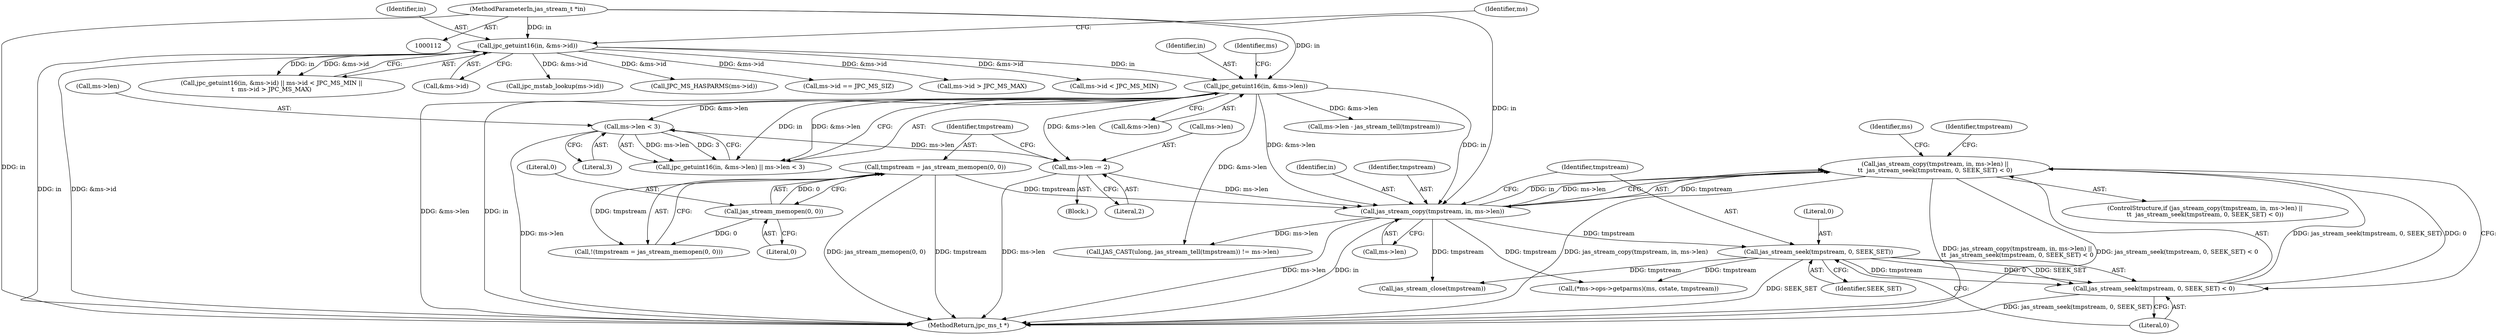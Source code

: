 digraph "0_jasper_d42b2388f7f8e0332c846675133acea151fc557a_34@API" {
"1000208" [label="(Call,jas_stream_copy(tmpstream, in, ms->len) ||\n\t\t  jas_stream_seek(tmpstream, 0, SEEK_SET) < 0)"];
"1000209" [label="(Call,jas_stream_copy(tmpstream, in, ms->len))"];
"1000197" [label="(Call,tmpstream = jas_stream_memopen(0, 0))"];
"1000199" [label="(Call,jas_stream_memopen(0, 0))"];
"1000174" [label="(Call,jpc_getuint16(in, &ms->len))"];
"1000130" [label="(Call,jpc_getuint16(in, &ms->id))"];
"1000113" [label="(MethodParameterIn,jas_stream_t *in)"];
"1000190" [label="(Call,ms->len -= 2)"];
"1000180" [label="(Call,ms->len < 3)"];
"1000215" [label="(Call,jas_stream_seek(tmpstream, 0, SEEK_SET) < 0)"];
"1000216" [label="(Call,jas_stream_seek(tmpstream, 0, SEEK_SET))"];
"1000198" [label="(Identifier,tmpstream)"];
"1000209" [label="(Call,jas_stream_copy(tmpstream, in, ms->len))"];
"1000174" [label="(Call,jpc_getuint16(in, &ms->len))"];
"1000113" [label="(MethodParameterIn,jas_stream_t *in)"];
"1000199" [label="(Call,jas_stream_memopen(0, 0))"];
"1000265" [label="(Call,ms->len - jas_stream_tell(tmpstream))"];
"1000212" [label="(Call,ms->len)"];
"1000175" [label="(Identifier,in)"];
"1000194" [label="(Literal,2)"];
"1000190" [label="(Call,ms->len -= 2)"];
"1000218" [label="(Literal,0)"];
"1000289" [label="(Call,ms->id == JPC_MS_SIZ)"];
"1000211" [label="(Identifier,in)"];
"1000200" [label="(Literal,0)"];
"1000197" [label="(Call,tmpstream = jas_stream_memopen(0, 0))"];
"1000184" [label="(Literal,3)"];
"1000182" [label="(Identifier,ms)"];
"1000219" [label="(Identifier,SEEK_SET)"];
"1000142" [label="(Call,ms->id > JPC_MS_MAX)"];
"1000222" [label="(Call,jas_stream_close(tmpstream))"];
"1000181" [label="(Call,ms->len)"];
"1000130" [label="(Call,jpc_getuint16(in, &ms->id))"];
"1000216" [label="(Call,jas_stream_seek(tmpstream, 0, SEEK_SET))"];
"1000171" [label="(Block,)"];
"1000191" [label="(Call,ms->len)"];
"1000254" [label="(Call,JAS_CAST(ulong, jas_stream_tell(tmpstream)) != ms->len)"];
"1000208" [label="(Call,jas_stream_copy(tmpstream, in, ms->len) ||\n\t\t  jas_stream_seek(tmpstream, 0, SEEK_SET) < 0)"];
"1000137" [label="(Call,ms->id < JPC_MS_MIN)"];
"1000201" [label="(Literal,0)"];
"1000223" [label="(Identifier,tmpstream)"];
"1000230" [label="(Identifier,ms)"];
"1000229" [label="(Call,(*ms->ops->getparms)(ms, cstate, tmpstream))"];
"1000173" [label="(Call,jpc_getuint16(in, &ms->len) || ms->len < 3)"];
"1000308" [label="(MethodReturn,jpc_ms_t *)"];
"1000217" [label="(Identifier,tmpstream)"];
"1000176" [label="(Call,&ms->len)"];
"1000139" [label="(Identifier,ms)"];
"1000129" [label="(Call,jpc_getuint16(in, &ms->id) || ms->id < JPC_MS_MIN ||\n\t  ms->id > JPC_MS_MAX)"];
"1000180" [label="(Call,ms->len < 3)"];
"1000220" [label="(Literal,0)"];
"1000207" [label="(ControlStructure,if (jas_stream_copy(tmpstream, in, ms->len) ||\n\t\t  jas_stream_seek(tmpstream, 0, SEEK_SET) < 0))"];
"1000196" [label="(Call,!(tmpstream = jas_stream_memopen(0, 0)))"];
"1000132" [label="(Call,&ms->id)"];
"1000131" [label="(Identifier,in)"];
"1000215" [label="(Call,jas_stream_seek(tmpstream, 0, SEEK_SET) < 0)"];
"1000154" [label="(Call,jpc_mstab_lookup(ms->id))"];
"1000167" [label="(Call,JPC_MS_HASPARMS(ms->id))"];
"1000210" [label="(Identifier,tmpstream)"];
"1000208" -> "1000207"  [label="AST: "];
"1000208" -> "1000209"  [label="CFG: "];
"1000208" -> "1000215"  [label="CFG: "];
"1000209" -> "1000208"  [label="AST: "];
"1000215" -> "1000208"  [label="AST: "];
"1000223" -> "1000208"  [label="CFG: "];
"1000230" -> "1000208"  [label="CFG: "];
"1000208" -> "1000308"  [label="DDG: jas_stream_copy(tmpstream, in, ms->len)"];
"1000208" -> "1000308"  [label="DDG: jas_stream_copy(tmpstream, in, ms->len) ||\n\t\t  jas_stream_seek(tmpstream, 0, SEEK_SET) < 0"];
"1000208" -> "1000308"  [label="DDG: jas_stream_seek(tmpstream, 0, SEEK_SET) < 0"];
"1000209" -> "1000208"  [label="DDG: tmpstream"];
"1000209" -> "1000208"  [label="DDG: in"];
"1000209" -> "1000208"  [label="DDG: ms->len"];
"1000215" -> "1000208"  [label="DDG: jas_stream_seek(tmpstream, 0, SEEK_SET)"];
"1000215" -> "1000208"  [label="DDG: 0"];
"1000209" -> "1000212"  [label="CFG: "];
"1000210" -> "1000209"  [label="AST: "];
"1000211" -> "1000209"  [label="AST: "];
"1000212" -> "1000209"  [label="AST: "];
"1000217" -> "1000209"  [label="CFG: "];
"1000209" -> "1000308"  [label="DDG: ms->len"];
"1000209" -> "1000308"  [label="DDG: in"];
"1000197" -> "1000209"  [label="DDG: tmpstream"];
"1000174" -> "1000209"  [label="DDG: in"];
"1000174" -> "1000209"  [label="DDG: &ms->len"];
"1000113" -> "1000209"  [label="DDG: in"];
"1000190" -> "1000209"  [label="DDG: ms->len"];
"1000209" -> "1000216"  [label="DDG: tmpstream"];
"1000209" -> "1000222"  [label="DDG: tmpstream"];
"1000209" -> "1000229"  [label="DDG: tmpstream"];
"1000209" -> "1000254"  [label="DDG: ms->len"];
"1000197" -> "1000196"  [label="AST: "];
"1000197" -> "1000199"  [label="CFG: "];
"1000198" -> "1000197"  [label="AST: "];
"1000199" -> "1000197"  [label="AST: "];
"1000196" -> "1000197"  [label="CFG: "];
"1000197" -> "1000308"  [label="DDG: jas_stream_memopen(0, 0)"];
"1000197" -> "1000308"  [label="DDG: tmpstream"];
"1000197" -> "1000196"  [label="DDG: tmpstream"];
"1000199" -> "1000197"  [label="DDG: 0"];
"1000199" -> "1000201"  [label="CFG: "];
"1000200" -> "1000199"  [label="AST: "];
"1000201" -> "1000199"  [label="AST: "];
"1000199" -> "1000196"  [label="DDG: 0"];
"1000174" -> "1000173"  [label="AST: "];
"1000174" -> "1000176"  [label="CFG: "];
"1000175" -> "1000174"  [label="AST: "];
"1000176" -> "1000174"  [label="AST: "];
"1000182" -> "1000174"  [label="CFG: "];
"1000173" -> "1000174"  [label="CFG: "];
"1000174" -> "1000308"  [label="DDG: &ms->len"];
"1000174" -> "1000308"  [label="DDG: in"];
"1000174" -> "1000173"  [label="DDG: in"];
"1000174" -> "1000173"  [label="DDG: &ms->len"];
"1000130" -> "1000174"  [label="DDG: in"];
"1000113" -> "1000174"  [label="DDG: in"];
"1000174" -> "1000180"  [label="DDG: &ms->len"];
"1000174" -> "1000190"  [label="DDG: &ms->len"];
"1000174" -> "1000254"  [label="DDG: &ms->len"];
"1000174" -> "1000265"  [label="DDG: &ms->len"];
"1000130" -> "1000129"  [label="AST: "];
"1000130" -> "1000132"  [label="CFG: "];
"1000131" -> "1000130"  [label="AST: "];
"1000132" -> "1000130"  [label="AST: "];
"1000139" -> "1000130"  [label="CFG: "];
"1000129" -> "1000130"  [label="CFG: "];
"1000130" -> "1000308"  [label="DDG: &ms->id"];
"1000130" -> "1000308"  [label="DDG: in"];
"1000130" -> "1000129"  [label="DDG: in"];
"1000130" -> "1000129"  [label="DDG: &ms->id"];
"1000113" -> "1000130"  [label="DDG: in"];
"1000130" -> "1000137"  [label="DDG: &ms->id"];
"1000130" -> "1000142"  [label="DDG: &ms->id"];
"1000130" -> "1000154"  [label="DDG: &ms->id"];
"1000130" -> "1000167"  [label="DDG: &ms->id"];
"1000130" -> "1000289"  [label="DDG: &ms->id"];
"1000113" -> "1000112"  [label="AST: "];
"1000113" -> "1000308"  [label="DDG: in"];
"1000190" -> "1000171"  [label="AST: "];
"1000190" -> "1000194"  [label="CFG: "];
"1000191" -> "1000190"  [label="AST: "];
"1000194" -> "1000190"  [label="AST: "];
"1000198" -> "1000190"  [label="CFG: "];
"1000190" -> "1000308"  [label="DDG: ms->len"];
"1000180" -> "1000190"  [label="DDG: ms->len"];
"1000180" -> "1000173"  [label="AST: "];
"1000180" -> "1000184"  [label="CFG: "];
"1000181" -> "1000180"  [label="AST: "];
"1000184" -> "1000180"  [label="AST: "];
"1000173" -> "1000180"  [label="CFG: "];
"1000180" -> "1000308"  [label="DDG: ms->len"];
"1000180" -> "1000173"  [label="DDG: ms->len"];
"1000180" -> "1000173"  [label="DDG: 3"];
"1000215" -> "1000220"  [label="CFG: "];
"1000216" -> "1000215"  [label="AST: "];
"1000220" -> "1000215"  [label="AST: "];
"1000215" -> "1000308"  [label="DDG: jas_stream_seek(tmpstream, 0, SEEK_SET)"];
"1000216" -> "1000215"  [label="DDG: tmpstream"];
"1000216" -> "1000215"  [label="DDG: 0"];
"1000216" -> "1000215"  [label="DDG: SEEK_SET"];
"1000216" -> "1000219"  [label="CFG: "];
"1000217" -> "1000216"  [label="AST: "];
"1000218" -> "1000216"  [label="AST: "];
"1000219" -> "1000216"  [label="AST: "];
"1000220" -> "1000216"  [label="CFG: "];
"1000216" -> "1000308"  [label="DDG: SEEK_SET"];
"1000216" -> "1000222"  [label="DDG: tmpstream"];
"1000216" -> "1000229"  [label="DDG: tmpstream"];
}
